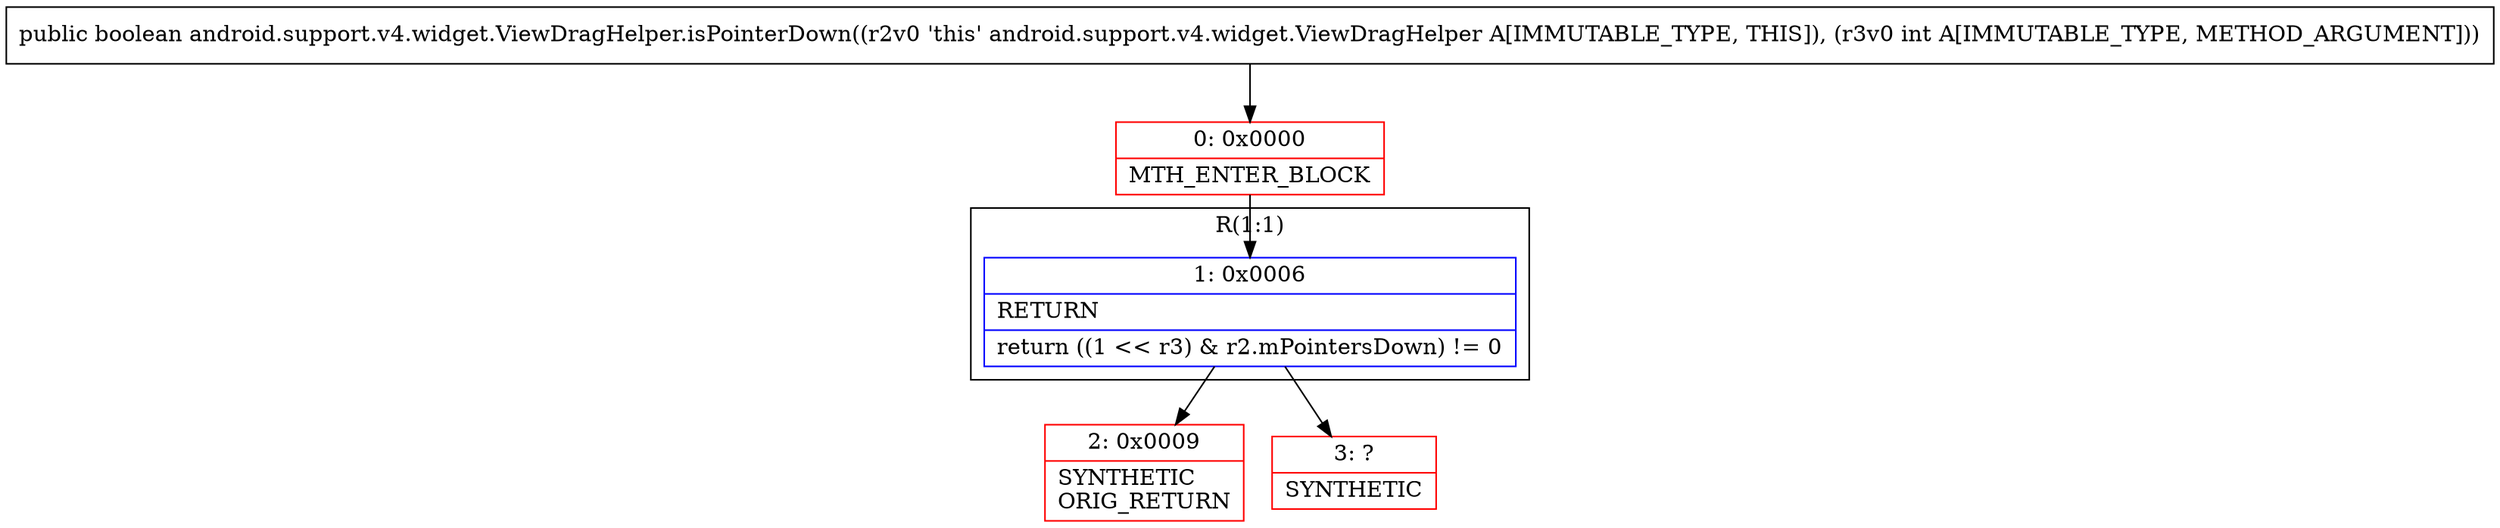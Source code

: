 digraph "CFG forandroid.support.v4.widget.ViewDragHelper.isPointerDown(I)Z" {
subgraph cluster_Region_1104368384 {
label = "R(1:1)";
node [shape=record,color=blue];
Node_1 [shape=record,label="{1\:\ 0x0006|RETURN\l|return ((1 \<\< r3) & r2.mPointersDown) != 0\l}"];
}
Node_0 [shape=record,color=red,label="{0\:\ 0x0000|MTH_ENTER_BLOCK\l}"];
Node_2 [shape=record,color=red,label="{2\:\ 0x0009|SYNTHETIC\lORIG_RETURN\l}"];
Node_3 [shape=record,color=red,label="{3\:\ ?|SYNTHETIC\l}"];
MethodNode[shape=record,label="{public boolean android.support.v4.widget.ViewDragHelper.isPointerDown((r2v0 'this' android.support.v4.widget.ViewDragHelper A[IMMUTABLE_TYPE, THIS]), (r3v0 int A[IMMUTABLE_TYPE, METHOD_ARGUMENT])) }"];
MethodNode -> Node_0;
Node_1 -> Node_2;
Node_1 -> Node_3;
Node_0 -> Node_1;
}

